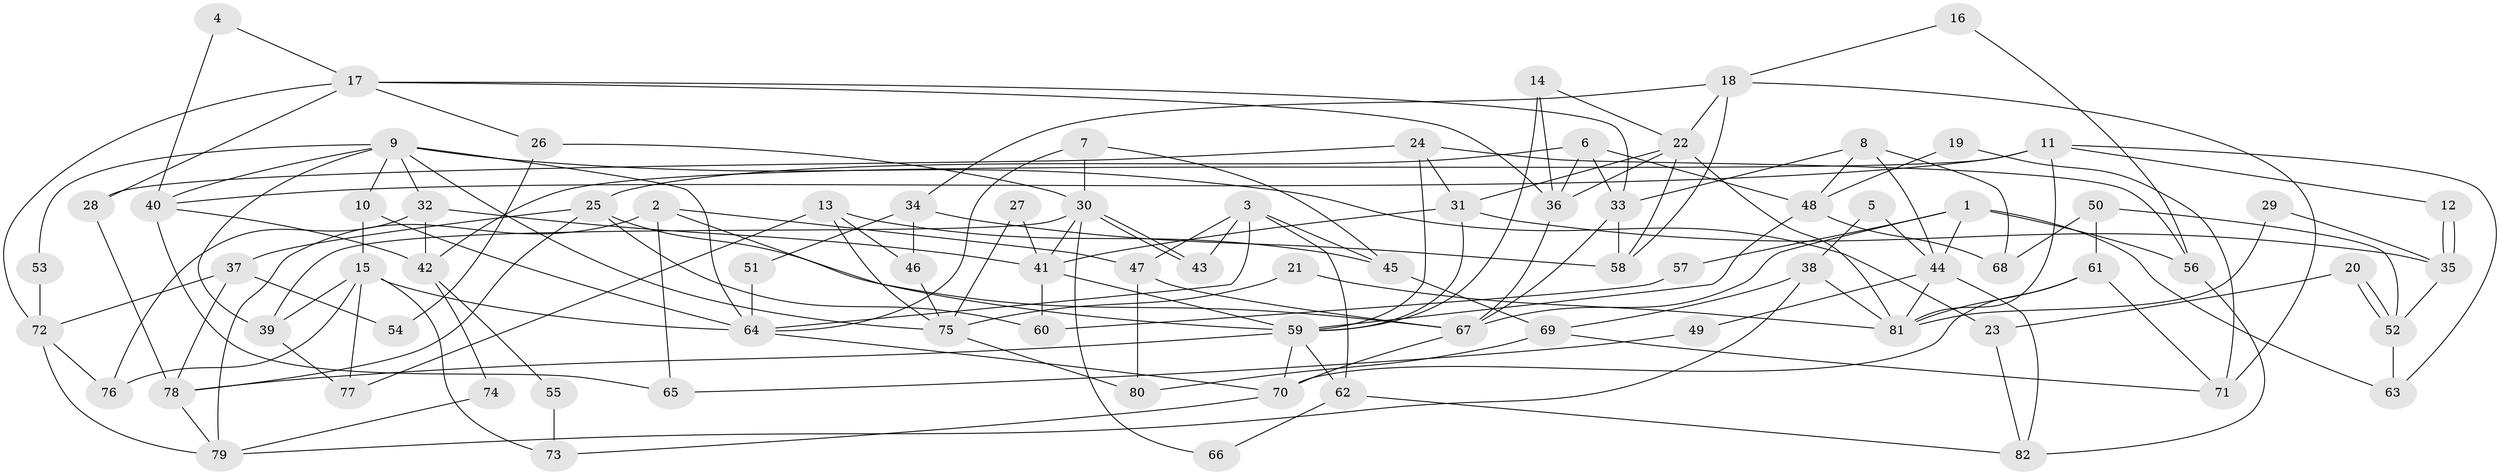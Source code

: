 // coarse degree distribution, {6: 0.08163265306122448, 5: 0.12244897959183673, 4: 0.1836734693877551, 2: 0.2857142857142857, 11: 0.04081632653061224, 3: 0.12244897959183673, 9: 0.08163265306122448, 12: 0.061224489795918366, 8: 0.02040816326530612}
// Generated by graph-tools (version 1.1) at 2025/18/03/04/25 18:18:37]
// undirected, 82 vertices, 164 edges
graph export_dot {
graph [start="1"]
  node [color=gray90,style=filled];
  1;
  2;
  3;
  4;
  5;
  6;
  7;
  8;
  9;
  10;
  11;
  12;
  13;
  14;
  15;
  16;
  17;
  18;
  19;
  20;
  21;
  22;
  23;
  24;
  25;
  26;
  27;
  28;
  29;
  30;
  31;
  32;
  33;
  34;
  35;
  36;
  37;
  38;
  39;
  40;
  41;
  42;
  43;
  44;
  45;
  46;
  47;
  48;
  49;
  50;
  51;
  52;
  53;
  54;
  55;
  56;
  57;
  58;
  59;
  60;
  61;
  62;
  63;
  64;
  65;
  66;
  67;
  68;
  69;
  70;
  71;
  72;
  73;
  74;
  75;
  76;
  77;
  78;
  79;
  80;
  81;
  82;
  1 -- 44;
  1 -- 63;
  1 -- 56;
  1 -- 57;
  1 -- 67;
  2 -- 79;
  2 -- 59;
  2 -- 47;
  2 -- 65;
  3 -- 47;
  3 -- 45;
  3 -- 43;
  3 -- 62;
  3 -- 64;
  4 -- 40;
  4 -- 17;
  5 -- 38;
  5 -- 44;
  6 -- 25;
  6 -- 33;
  6 -- 36;
  6 -- 48;
  7 -- 30;
  7 -- 64;
  7 -- 45;
  8 -- 33;
  8 -- 68;
  8 -- 44;
  8 -- 48;
  9 -- 64;
  9 -- 10;
  9 -- 23;
  9 -- 32;
  9 -- 39;
  9 -- 40;
  9 -- 53;
  9 -- 75;
  10 -- 64;
  10 -- 15;
  11 -- 81;
  11 -- 42;
  11 -- 12;
  11 -- 40;
  11 -- 63;
  12 -- 35;
  12 -- 35;
  13 -- 46;
  13 -- 75;
  13 -- 45;
  13 -- 77;
  14 -- 59;
  14 -- 22;
  14 -- 36;
  15 -- 64;
  15 -- 39;
  15 -- 73;
  15 -- 76;
  15 -- 77;
  16 -- 56;
  16 -- 18;
  17 -- 36;
  17 -- 28;
  17 -- 26;
  17 -- 33;
  17 -- 72;
  18 -- 58;
  18 -- 22;
  18 -- 34;
  18 -- 71;
  19 -- 71;
  19 -- 48;
  20 -- 23;
  20 -- 52;
  20 -- 52;
  21 -- 81;
  21 -- 75;
  22 -- 36;
  22 -- 31;
  22 -- 58;
  22 -- 81;
  23 -- 82;
  24 -- 56;
  24 -- 59;
  24 -- 28;
  24 -- 31;
  25 -- 78;
  25 -- 67;
  25 -- 37;
  25 -- 60;
  26 -- 30;
  26 -- 54;
  27 -- 75;
  27 -- 41;
  28 -- 78;
  29 -- 35;
  29 -- 81;
  30 -- 43;
  30 -- 43;
  30 -- 39;
  30 -- 41;
  30 -- 66;
  31 -- 41;
  31 -- 35;
  31 -- 59;
  32 -- 41;
  32 -- 42;
  32 -- 76;
  33 -- 67;
  33 -- 58;
  34 -- 58;
  34 -- 46;
  34 -- 51;
  35 -- 52;
  36 -- 67;
  37 -- 72;
  37 -- 54;
  37 -- 78;
  38 -- 79;
  38 -- 69;
  38 -- 81;
  39 -- 77;
  40 -- 42;
  40 -- 65;
  41 -- 59;
  41 -- 60;
  42 -- 55;
  42 -- 74;
  44 -- 81;
  44 -- 49;
  44 -- 82;
  45 -- 69;
  46 -- 75;
  47 -- 67;
  47 -- 80;
  48 -- 59;
  48 -- 68;
  49 -- 65;
  50 -- 61;
  50 -- 52;
  50 -- 68;
  51 -- 64;
  52 -- 63;
  53 -- 72;
  55 -- 73;
  56 -- 82;
  57 -- 60;
  59 -- 62;
  59 -- 70;
  59 -- 78;
  61 -- 70;
  61 -- 81;
  61 -- 71;
  62 -- 66;
  62 -- 82;
  64 -- 70;
  67 -- 70;
  69 -- 71;
  69 -- 80;
  70 -- 73;
  72 -- 76;
  72 -- 79;
  74 -- 79;
  75 -- 80;
  78 -- 79;
}
